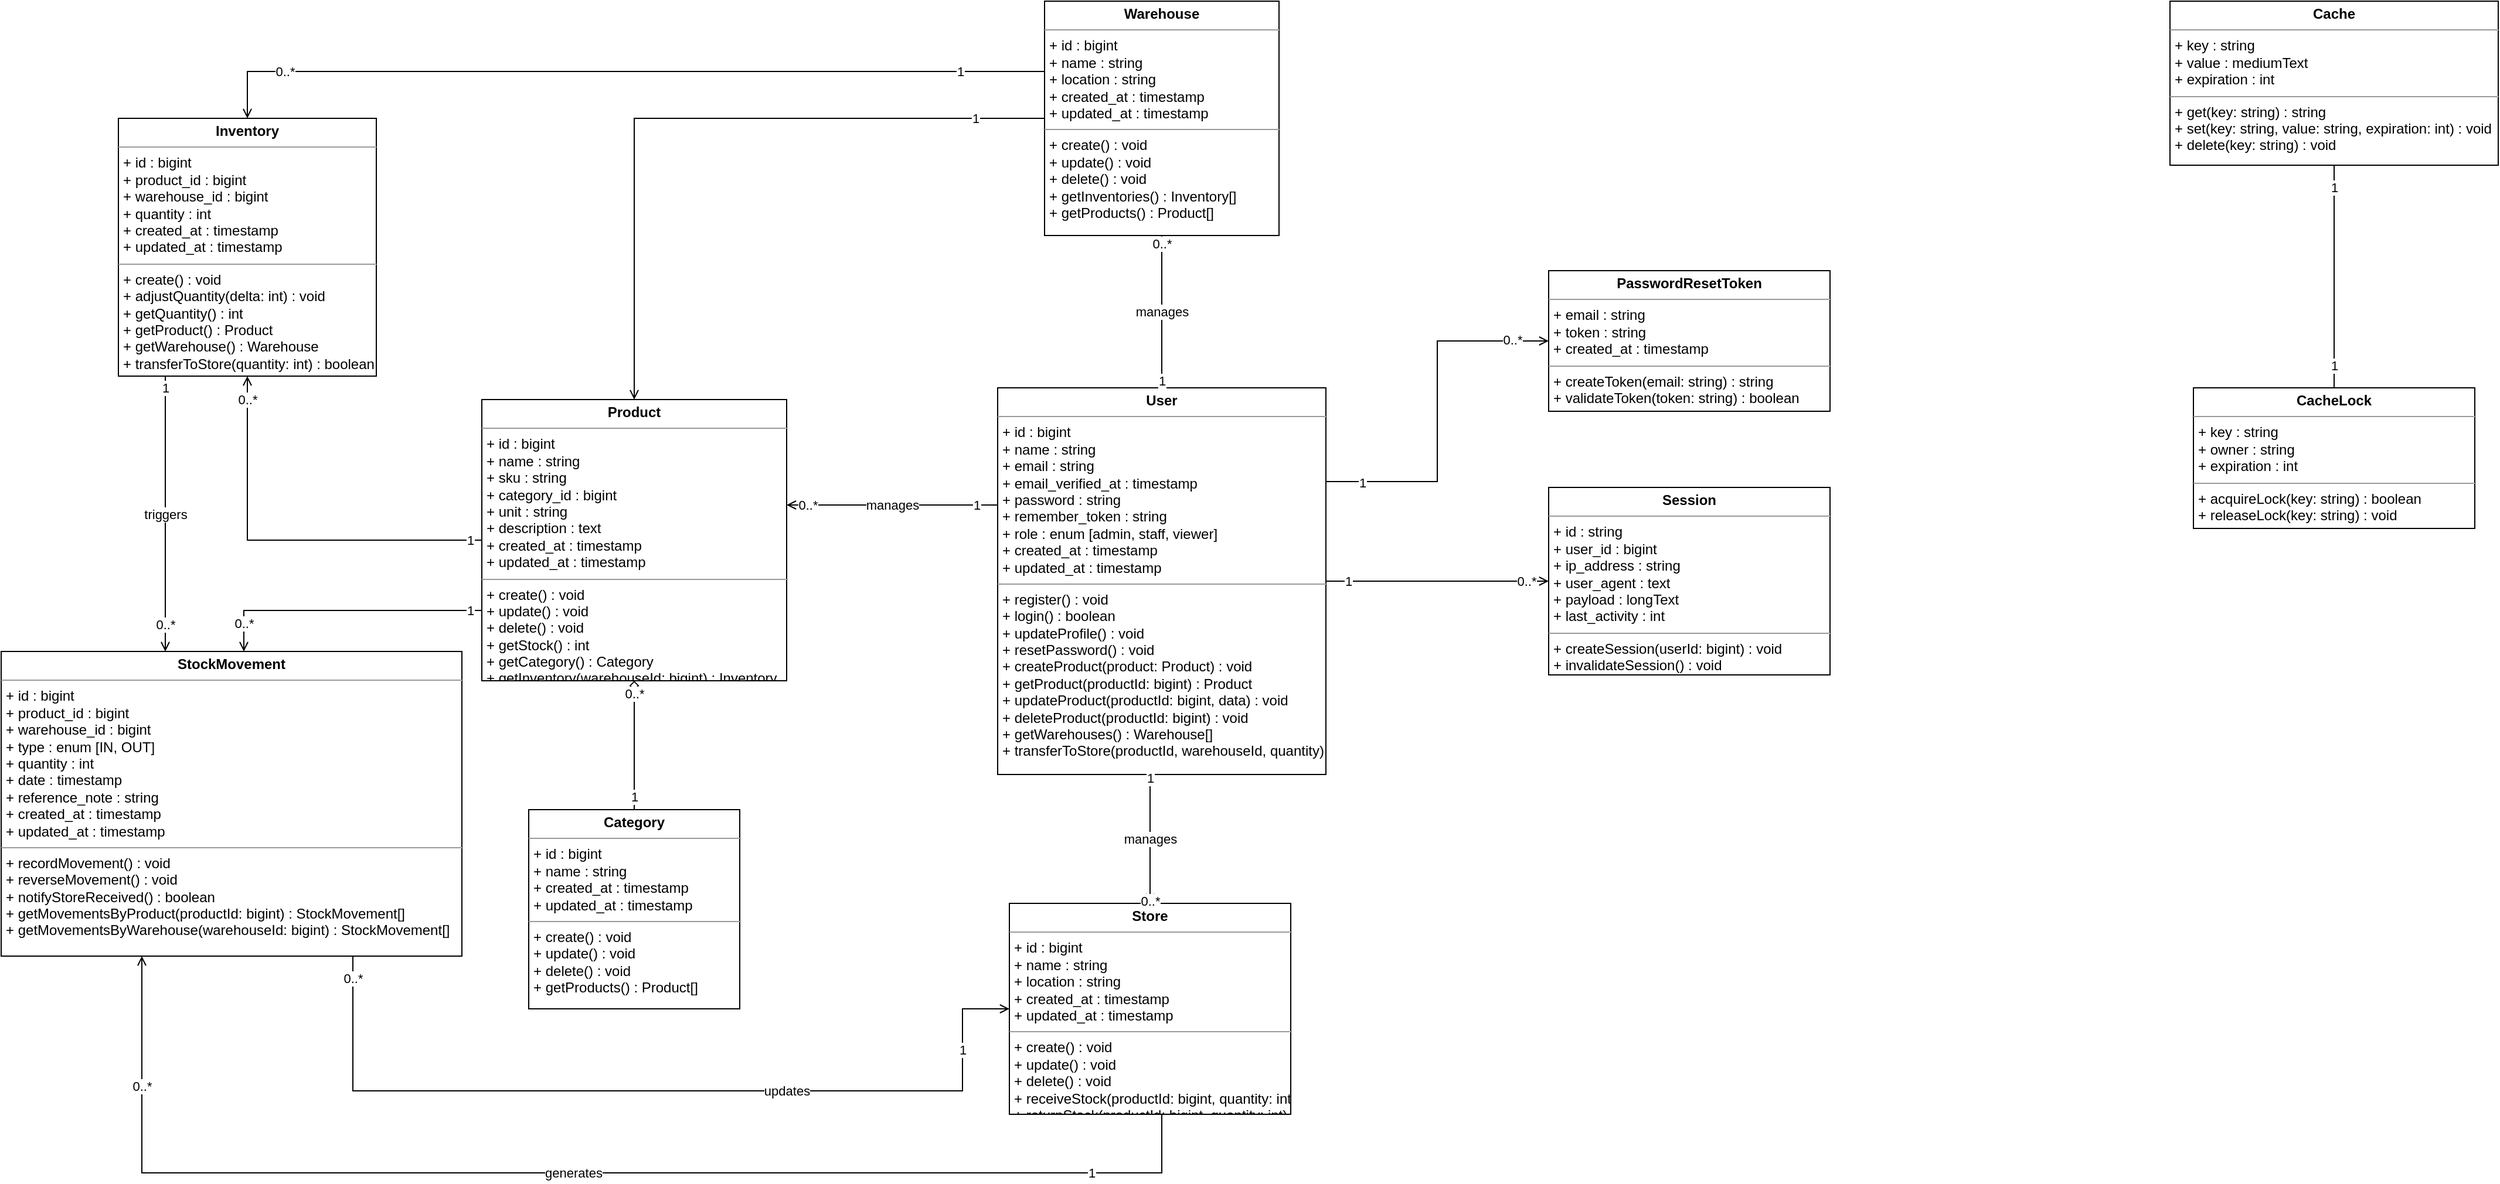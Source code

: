 <mxfile>
    <diagram id="C5RBs43oDa-KdzZeNtuy" name="Page-1">
        <mxGraphModel dx="1850" dy="541" grid="1" gridSize="10" guides="1" tooltips="1" connect="1" arrows="1" fold="1" page="1" pageScale="1" pageWidth="827" pageHeight="1169" math="0" shadow="0">
            <root>
                <mxCell id="0"/>
                <mxCell id="1" parent="0"/>
                <mxCell id="User" value="&lt;p style=&quot;margin:0px;margin-top:4px;text-align:center;&quot;&gt;&lt;b&gt;User&lt;/b&gt;&lt;/p&gt;&lt;hr size=&quot;1&quot;&gt;&lt;p style=&quot;margin:0px;margin-left:4px;&quot;&gt;+ id : bigint&lt;br&gt;+ name : string&lt;br&gt;+ email : string&lt;br&gt;+ email_verified_at : timestamp&lt;br&gt;+ password : string&lt;br&gt;+ remember_token : string&lt;br&gt;+ role : enum [admin, staff, viewer]&lt;br&gt;+ created_at : timestamp&lt;br&gt;+ updated_at : timestamp&lt;/p&gt;&lt;hr size=&quot;1&quot;&gt;&lt;p style=&quot;margin:0px;margin-left:4px;&quot;&gt;+ register() : void&lt;br&gt;+ login() : boolean&lt;br&gt;+ updateProfile() : void&lt;br&gt;+ resetPassword() : void&lt;br&gt;+ createProduct(product: Product) : void&lt;br&gt;+ getProduct(productId: bigint) : Product&lt;br&gt;+ updateProduct(productId: bigint, data) : void&lt;br&gt;+ deleteProduct(productId: bigint) : void&lt;br&gt;+ getWarehouses() : Warehouse[]&lt;br&gt;+ transferToStore(productId, warehouseId, quantity) : boolean&lt;/p&gt;" style="verticalAlign=top;align=left;overflow=fill;fontSize=12;fontFamily=Helvetica;html=1;" parent="1" vertex="1">
                    <mxGeometry x="80" y="360" width="280" height="330" as="geometry"/>
                </mxCell>
                <mxCell id="PasswordResetToken" value="&lt;p style=&quot;margin:0px;margin-top:4px;text-align:center;&quot;&gt;&lt;b&gt;PasswordResetToken&lt;/b&gt;&lt;/p&gt;&lt;hr size=&quot;1&quot;&gt;&lt;p style=&quot;margin:0px;margin-left:4px;&quot;&gt;+ email : string&lt;br&gt;+ token : string&lt;br&gt;+ created_at : timestamp&lt;/p&gt;&lt;hr size=&quot;1&quot;&gt;&lt;p style=&quot;margin:0px;margin-left:4px;&quot;&gt;+ createToken(email: string) : string&lt;br&gt;+ validateToken(token: string) : boolean&lt;/p&gt;" style="verticalAlign=top;align=left;overflow=fill;fontSize=12;fontFamily=Helvetica;html=1;" parent="1" vertex="1">
                    <mxGeometry x="550" y="260" width="240" height="120" as="geometry"/>
                </mxCell>
                <mxCell id="Session" value="&lt;p style=&quot;margin:0px;margin-top:4px;text-align:center;&quot;&gt;&lt;b&gt;Session&lt;/b&gt;&lt;/p&gt;&lt;hr size=&quot;1&quot;&gt;&lt;p style=&quot;margin:0px;margin-left:4px;&quot;&gt;+ id : string&lt;br&gt;+ user_id : bigint&lt;br&gt;+ ip_address : string&lt;br&gt;+ user_agent : text&lt;br&gt;+ payload : longText&lt;br&gt;+ last_activity : int&lt;/p&gt;&lt;hr size=&quot;1&quot;&gt;&lt;p style=&quot;margin:0px;margin-left:4px;&quot;&gt;+ createSession(userId: bigint) : void&lt;br&gt;+ invalidateSession() : void&lt;/p&gt;" style="verticalAlign=top;align=left;overflow=fill;fontSize=12;fontFamily=Helvetica;html=1;" parent="1" vertex="1">
                    <mxGeometry x="550" y="445" width="240" height="160" as="geometry"/>
                </mxCell>
                <mxCell id="Cache" value="&lt;p style=&quot;margin:0px;margin-top:4px;text-align:center;&quot;&gt;&lt;b&gt;Cache&lt;/b&gt;&lt;/p&gt;&lt;hr size=&quot;1&quot;&gt;&lt;p style=&quot;margin:0px;margin-left:4px;&quot;&gt;+ key : string&lt;br&gt;+ value : mediumText&lt;br&gt;+ expiration : int&lt;/p&gt;&lt;hr size=&quot;1&quot;&gt;&lt;p style=&quot;margin:0px;margin-left:4px;&quot;&gt;+ get(key: string) : string&lt;br&gt;+ set(key: string, value: string, expiration: int) : void&lt;br&gt;+ delete(key: string) : void&lt;/p&gt;" style="verticalAlign=top;align=left;overflow=fill;fontSize=12;fontFamily=Helvetica;html=1;" parent="1" vertex="1">
                    <mxGeometry x="1080" y="30" width="280" height="140" as="geometry"/>
                </mxCell>
                <mxCell id="CacheLock" value="&lt;p style=&quot;margin:0px;margin-top:4px;text-align:center;&quot;&gt;&lt;b&gt;CacheLock&lt;/b&gt;&lt;/p&gt;&lt;hr size=&quot;1&quot;&gt;&lt;p style=&quot;margin:0px;margin-left:4px;&quot;&gt;+ key : string&lt;br&gt;+ owner : string&lt;br&gt;+ expiration : int&lt;/p&gt;&lt;hr size=&quot;1&quot;&gt;&lt;p style=&quot;margin:0px;margin-left:4px;&quot;&gt;+ acquireLock(key: string) : boolean&lt;br&gt;+ releaseLock(key: string) : void&lt;/p&gt;" style="verticalAlign=top;align=left;overflow=fill;fontSize=12;fontFamily=Helvetica;html=1;" parent="1" vertex="1">
                    <mxGeometry x="1100" y="360" width="240" height="120" as="geometry"/>
                </mxCell>
                <mxCell id="Category" value="&lt;p style=&quot;margin:0px;margin-top:4px;text-align:center;&quot;&gt;&lt;b&gt;Category&lt;/b&gt;&lt;/p&gt;&lt;hr size=&quot;1&quot;&gt;&lt;p style=&quot;margin:0px;margin-left:4px;&quot;&gt;+ id : bigint&lt;br&gt;+ name : string&lt;br&gt;+ created_at : timestamp&lt;br&gt;+ updated_at : timestamp&lt;/p&gt;&lt;hr size=&quot;1&quot;&gt;&lt;p style=&quot;margin:0px;margin-left:4px;&quot;&gt;+ create() : void&lt;br&gt;+ update() : void&lt;br&gt;+ delete() : void&lt;br&gt;+ getProducts() : Product[]&lt;/p&gt;" style="verticalAlign=top;align=left;overflow=fill;fontSize=12;fontFamily=Helvetica;html=1;" parent="1" vertex="1">
                    <mxGeometry x="-320" y="720" width="180" height="170" as="geometry"/>
                </mxCell>
                <mxCell id="Warehouse" value="&lt;p style=&quot;margin:0px;margin-top:4px;text-align:center;&quot;&gt;&lt;b&gt;Warehouse&lt;/b&gt;&lt;/p&gt;&lt;hr size=&quot;1&quot;&gt;&lt;p style=&quot;margin:0px;margin-left:4px;&quot;&gt;+ id : bigint&lt;br&gt;+ name : string&lt;br&gt;+ location : string&lt;br&gt;+ created_at : timestamp&lt;br&gt;+ updated_at : timestamp&lt;/p&gt;&lt;hr size=&quot;1&quot;&gt;&lt;p style=&quot;margin:0px;margin-left:4px;&quot;&gt;+ create() : void&lt;br&gt;+ update() : void&lt;br&gt;+ delete() : void&lt;br&gt;+ getInventories() : Inventory[]&lt;br&gt;+ getProducts() : Product[]&lt;/p&gt;" style="verticalAlign=top;align=left;overflow=fill;fontSize=12;fontFamily=Helvetica;html=1;" parent="1" vertex="1">
                    <mxGeometry x="120" y="30" width="200" height="200" as="geometry"/>
                </mxCell>
                <mxCell id="Inventory" value="&lt;p style=&quot;margin:0px;margin-top:4px;text-align:center;&quot;&gt;&lt;b&gt;Inventory&lt;/b&gt;&lt;/p&gt;&lt;hr size=&quot;1&quot;&gt;&lt;p style=&quot;margin:0px;margin-left:4px;&quot;&gt;+ id : bigint&lt;br&gt;+ product_id : bigint&lt;br&gt;+ warehouse_id : bigint&lt;br&gt;+ quantity : int&lt;br&gt;+ created_at : timestamp&lt;br&gt;+ updated_at : timestamp&lt;/p&gt;&lt;hr size=&quot;1&quot;&gt;&lt;p style=&quot;margin:0px;margin-left:4px;&quot;&gt;+ create() : void&lt;br&gt;+ adjustQuantity(delta: int) : void&lt;br&gt;+ getQuantity() : int&lt;br&gt;+ getProduct() : Product&lt;br&gt;+ getWarehouse() : Warehouse&lt;br&gt;+ transferToStore(quantity: int) : boolean&lt;/p&gt;" style="verticalAlign=top;align=left;overflow=fill;fontSize=12;fontFamily=Helvetica;html=1;" parent="1" vertex="1">
                    <mxGeometry x="-670" y="130" width="220" height="220" as="geometry"/>
                </mxCell>
                <mxCell id="StockMovement" value="&lt;p style=&quot;margin:0px;margin-top:4px;text-align:center;&quot;&gt;&lt;b&gt;StockMovement&lt;/b&gt;&lt;/p&gt;&lt;hr size=&quot;1&quot;&gt;&lt;p style=&quot;margin:0px;margin-left:4px;&quot;&gt;+ id : bigint&lt;br&gt;+ product_id : bigint&lt;br&gt;+ warehouse_id : bigint&lt;br&gt;+ type : enum [IN, OUT]&lt;br&gt;+ quantity : int&lt;br&gt;+ date : timestamp&lt;br&gt;+ reference_note : string&lt;br&gt;+ created_at : timestamp&lt;br&gt;+ updated_at : timestamp&lt;/p&gt;&lt;hr size=&quot;1&quot;&gt;&lt;p style=&quot;margin:0px;margin-left:4px;&quot;&gt;+ recordMovement() : void&lt;br&gt;+ reverseMovement() : void&lt;br&gt;+ notifyStoreReceived() : boolean&lt;br&gt;+ getMovementsByProduct(productId: bigint) : StockMovement[]&lt;br&gt;+ getMovementsByWarehouse(warehouseId: bigint) : StockMovement[]&lt;/p&gt;" style="verticalAlign=top;align=left;overflow=fill;fontSize=12;fontFamily=Helvetica;html=1;" parent="1" vertex="1">
                    <mxGeometry x="-770" y="585" width="393" height="260" as="geometry"/>
                </mxCell>
                <mxCell id="Store" value="&lt;p style=&quot;margin:0px;margin-top:4px;text-align:center;&quot;&gt;&lt;b&gt;Store&lt;/b&gt;&lt;/p&gt;&lt;hr size=&quot;1&quot;&gt;&lt;p style=&quot;margin:0px;margin-left:4px;&quot;&gt;+ id : bigint&lt;br&gt;+ name : string&lt;br&gt;+ location : string&lt;br&gt;+ created_at : timestamp&lt;br&gt;+ updated_at : timestamp&lt;/p&gt;&lt;hr size=&quot;1&quot;&gt;&lt;p style=&quot;margin:0px;margin-left:4px;&quot;&gt;+ create() : void&lt;br&gt;+ update() : void&lt;br&gt;+ delete() : void&lt;br&gt;+ receiveStock(productId: bigint, quantity: int) : boolean&lt;br&gt;+ returnStock(productId: bigint, quantity: int) : boolean&lt;/p&gt;" style="verticalAlign=top;align=left;overflow=fill;fontSize=12;fontFamily=Helvetica;html=1;" parent="1" vertex="1">
                    <mxGeometry x="90" y="800" width="240" height="180" as="geometry"/>
                </mxCell>
                <mxCell id="User-PasswordReset" style="edgeStyle=orthogonalEdgeStyle;rounded=0;orthogonalLoop=1;jettySize=auto;html=1;endArrow=open;endFill=0;" parent="1" source="User" target="PasswordResetToken" edge="1">
                    <mxGeometry relative="1" as="geometry">
                        <Array as="points">
                            <mxPoint x="455" y="440"/>
                            <mxPoint x="455" y="320"/>
                        </Array>
                    </mxGeometry>
                </mxCell>
                <mxCell id="User-PasswordReset-Label" value="1" style="edgeLabel;html=1;align=center;verticalAlign=middle;resizable=0;points=[];" parent="User-PasswordReset" connectable="0" vertex="1">
                    <mxGeometry x="-0.8" y="-1" relative="1" as="geometry">
                        <mxPoint as="offset"/>
                    </mxGeometry>
                </mxCell>
                <mxCell id="User-PasswordReset-Label2" value="0..*" style="edgeLabel;html=1;align=center;verticalAlign=middle;resizable=0;points=[];" parent="User-PasswordReset" connectable="0" vertex="1">
                    <mxGeometry x="0.8" y="1" relative="1" as="geometry">
                        <mxPoint as="offset"/>
                    </mxGeometry>
                </mxCell>
                <mxCell id="User-Session" style="edgeStyle=orthogonalEdgeStyle;rounded=0;orthogonalLoop=1;jettySize=auto;html=1;endArrow=open;endFill=0;" parent="1" source="User" target="Session" edge="1">
                    <mxGeometry relative="1" as="geometry"/>
                </mxCell>
                <mxCell id="User-Session-Label" value="1" style="edgeLabel;html=1;align=center;verticalAlign=middle;resizable=0;points=[];" parent="User-Session" connectable="0" vertex="1">
                    <mxGeometry x="-0.8" relative="1" as="geometry">
                        <mxPoint as="offset"/>
                    </mxGeometry>
                </mxCell>
                <mxCell id="User-Session-Label2" value="0..*" style="edgeLabel;html=1;align=center;verticalAlign=middle;resizable=0;points=[];" parent="User-Session" connectable="0" vertex="1">
                    <mxGeometry x="0.8" relative="1" as="geometry">
                        <mxPoint as="offset"/>
                    </mxGeometry>
                </mxCell>
                <mxCell id="User-Product" style="edgeStyle=orthogonalEdgeStyle;rounded=0;orthogonalLoop=1;jettySize=auto;html=1;endArrow=open;endFill=0;" parent="1" source="User" target="Product" edge="1">
                    <mxGeometry relative="1" as="geometry">
                        <Array as="points">
                            <mxPoint y="460"/>
                            <mxPoint y="460"/>
                        </Array>
                    </mxGeometry>
                </mxCell>
                <mxCell id="User-Product-Label" value="1" style="edgeLabel;html=1;align=center;verticalAlign=middle;resizable=0;points=[];" parent="User-Product" connectable="0" vertex="1">
                    <mxGeometry x="-0.8" relative="1" as="geometry">
                        <mxPoint as="offset"/>
                    </mxGeometry>
                </mxCell>
                <mxCell id="User-Product-Label2" value="0..*" style="edgeLabel;html=1;align=center;verticalAlign=middle;resizable=0;points=[];" parent="User-Product" connectable="0" vertex="1">
                    <mxGeometry x="0.8" relative="1" as="geometry">
                        <mxPoint as="offset"/>
                    </mxGeometry>
                </mxCell>
                <mxCell id="User-Product-Label3" value="manages" style="edgeLabel;html=1;align=center;verticalAlign=middle;resizable=0;points=[];" parent="User-Product" connectable="0" vertex="1">
                    <mxGeometry relative="1" as="geometry">
                        <mxPoint as="offset"/>
                    </mxGeometry>
                </mxCell>
                <mxCell id="Category-Product" style="edgeStyle=orthogonalEdgeStyle;rounded=0;orthogonalLoop=1;jettySize=auto;html=1;endArrow=diamond;endFill=0;" parent="1" source="Category" target="Product" edge="1">
                    <mxGeometry relative="1" as="geometry"/>
                </mxCell>
                <mxCell id="Category-Product-Label" value="1" style="edgeLabel;html=1;align=center;verticalAlign=middle;resizable=0;points=[];" parent="Category-Product" connectable="0" vertex="1">
                    <mxGeometry x="-0.8" relative="1" as="geometry">
                        <mxPoint as="offset"/>
                    </mxGeometry>
                </mxCell>
                <mxCell id="Category-Product-Label2" value="0..*" style="edgeLabel;html=1;align=center;verticalAlign=middle;resizable=0;points=[];" parent="Category-Product" connectable="0" vertex="1">
                    <mxGeometry x="0.8" relative="1" as="geometry">
                        <mxPoint as="offset"/>
                    </mxGeometry>
                </mxCell>
                <mxCell id="Cache-CacheLock" style="edgeStyle=orthogonalEdgeStyle;rounded=0;orthogonalLoop=1;jettySize=auto;html=1;endArrow=none;endFill=0;" parent="1" source="Cache" target="CacheLock" edge="1">
                    <mxGeometry relative="1" as="geometry"/>
                </mxCell>
                <mxCell id="Cache-CacheLock-Label" value="1" style="edgeLabel;html=1;align=center;verticalAlign=middle;resizable=0;points=[];" parent="Cache-CacheLock" connectable="0" vertex="1">
                    <mxGeometry x="-0.8" relative="1" as="geometry">
                        <mxPoint as="offset"/>
                    </mxGeometry>
                </mxCell>
                <mxCell id="Cache-CacheLock-Label2" value="1" style="edgeLabel;html=1;align=center;verticalAlign=middle;resizable=0;points=[];" parent="Cache-CacheLock" connectable="0" vertex="1">
                    <mxGeometry x="0.8" relative="1" as="geometry">
                        <mxPoint as="offset"/>
                    </mxGeometry>
                </mxCell>
                <mxCell id="Product-Inventory" style="edgeStyle=orthogonalEdgeStyle;rounded=0;orthogonalLoop=1;jettySize=auto;html=1;endArrow=open;endFill=0;" parent="1" source="Product" target="Inventory" edge="1">
                    <mxGeometry relative="1" as="geometry"/>
                </mxCell>
                <mxCell id="Product-Inventory-Label" value="1" style="edgeLabel;html=1;align=center;verticalAlign=middle;resizable=0;points=[];" parent="Product-Inventory" connectable="0" vertex="1">
                    <mxGeometry x="-0.8" relative="1" as="geometry">
                        <mxPoint x="24" as="offset"/>
                    </mxGeometry>
                </mxCell>
                <mxCell id="Product-Inventory-Label2" value="0..*" style="edgeLabel;html=1;align=center;verticalAlign=middle;resizable=0;points=[];" parent="Product-Inventory" connectable="0" vertex="1">
                    <mxGeometry x="0.8" relative="1" as="geometry">
                        <mxPoint y="-14" as="offset"/>
                    </mxGeometry>
                </mxCell>
                <mxCell id="Product-StockMovement" style="edgeStyle=orthogonalEdgeStyle;rounded=0;orthogonalLoop=1;jettySize=auto;html=1;endArrow=open;endFill=0;" parent="1" source="Product" target="StockMovement" edge="1">
                    <mxGeometry relative="1" as="geometry">
                        <Array as="points">
                            <mxPoint x="-563" y="550"/>
                        </Array>
                    </mxGeometry>
                </mxCell>
                <mxCell id="Product-StockMovement-Label" value="1" style="edgeLabel;html=1;align=center;verticalAlign=middle;resizable=0;points=[];" parent="Product-StockMovement" connectable="0" vertex="1">
                    <mxGeometry x="-0.8" relative="1" as="geometry">
                        <mxPoint x="14" as="offset"/>
                    </mxGeometry>
                </mxCell>
                <mxCell id="Product-StockMovement-Label2" value="0..*" style="edgeLabel;html=1;align=center;verticalAlign=middle;resizable=0;points=[];" parent="Product-StockMovement" connectable="0" vertex="1">
                    <mxGeometry x="0.8" relative="1" as="geometry">
                        <mxPoint as="offset"/>
                    </mxGeometry>
                </mxCell>
                <mxCell id="Warehouse-Inventory" style="edgeStyle=orthogonalEdgeStyle;rounded=0;orthogonalLoop=1;jettySize=auto;html=1;endArrow=open;endFill=0;" parent="1" source="Warehouse" target="Inventory" edge="1">
                    <mxGeometry relative="1" as="geometry">
                        <Array as="points">
                            <mxPoint x="-560" y="90"/>
                        </Array>
                    </mxGeometry>
                </mxCell>
                <mxCell id="Warehouse-Inventory-Label" value="1" style="edgeLabel;html=1;align=center;verticalAlign=middle;resizable=0;points=[];" parent="Warehouse-Inventory" connectable="0" vertex="1">
                    <mxGeometry x="-0.8" relative="1" as="geometry">
                        <mxPoint as="offset"/>
                    </mxGeometry>
                </mxCell>
                <mxCell id="Warehouse-Inventory-Label2" value="0..*" style="edgeLabel;html=1;align=center;verticalAlign=middle;resizable=0;points=[];" parent="Warehouse-Inventory" connectable="0" vertex="1">
                    <mxGeometry x="0.8" relative="1" as="geometry">
                        <mxPoint as="offset"/>
                    </mxGeometry>
                </mxCell>
                <mxCell id="Store-StockMovement" style="edgeStyle=orthogonalEdgeStyle;rounded=0;orthogonalLoop=1;jettySize=auto;html=1;endArrow=open;endFill=0;" parent="1" source="Store" target="StockMovement" edge="1">
                    <mxGeometry relative="1" as="geometry">
                        <Array as="points">
                            <mxPoint x="220" y="1030"/>
                            <mxPoint x="-650" y="1030"/>
                        </Array>
                    </mxGeometry>
                </mxCell>
                <mxCell id="Store-StockMovement-Label" value="1" style="edgeLabel;html=1;align=center;verticalAlign=middle;resizable=0;points=[];" parent="Store-StockMovement" connectable="0" vertex="1">
                    <mxGeometry x="-0.8" relative="1" as="geometry">
                        <mxPoint as="offset"/>
                    </mxGeometry>
                </mxCell>
                <mxCell id="Store-StockMovement-Label2" value="0..*" style="edgeLabel;html=1;align=center;verticalAlign=middle;resizable=0;points=[];" parent="Store-StockMovement" connectable="0" vertex="1">
                    <mxGeometry x="0.8" relative="1" as="geometry">
                        <mxPoint as="offset"/>
                    </mxGeometry>
                </mxCell>
                <mxCell id="Store-StockMovement-Label3" value="generates" style="edgeLabel;html=1;align=center;verticalAlign=middle;resizable=0;points=[];" parent="Store-StockMovement" connectable="0" vertex="1">
                    <mxGeometry relative="1" as="geometry">
                        <mxPoint as="offset"/>
                    </mxGeometry>
                </mxCell>
                <mxCell id="Inventory-StockMovement" style="edgeStyle=orthogonalEdgeStyle;rounded=0;orthogonalLoop=1;jettySize=auto;html=1;endArrow=open;endFill=0;" parent="1" source="Inventory" target="StockMovement" edge="1">
                    <mxGeometry relative="1" as="geometry">
                        <Array as="points">
                            <mxPoint x="-630" y="450"/>
                            <mxPoint x="-630" y="450"/>
                        </Array>
                    </mxGeometry>
                </mxCell>
                <mxCell id="Inventory-StockMovement-Label" value="1" style="edgeLabel;html=1;align=center;verticalAlign=middle;resizable=0;points=[];" parent="Inventory-StockMovement" connectable="0" vertex="1">
                    <mxGeometry x="-0.8" relative="1" as="geometry">
                        <mxPoint y="-14" as="offset"/>
                    </mxGeometry>
                </mxCell>
                <mxCell id="Inventory-StockMovement-Label2" value="0..*" style="edgeLabel;html=1;align=center;verticalAlign=middle;resizable=0;points=[];" parent="Inventory-StockMovement" connectable="0" vertex="1">
                    <mxGeometry x="0.8" relative="1" as="geometry">
                        <mxPoint as="offset"/>
                    </mxGeometry>
                </mxCell>
                <mxCell id="Inventory-StockMovement-Label3" value="triggers" style="edgeLabel;html=1;align=center;verticalAlign=middle;resizable=0;points=[];" parent="Inventory-StockMovement" connectable="0" vertex="1">
                    <mxGeometry relative="1" as="geometry">
                        <mxPoint as="offset"/>
                    </mxGeometry>
                </mxCell>
                <mxCell id="User-Warehouse" style="edgeStyle=orthogonalEdgeStyle;rounded=0;orthogonalLoop=1;jettySize=auto;html=1;endArrow=open;endFill=0;" parent="1" source="User" target="Warehouse" edge="1">
                    <mxGeometry relative="1" as="geometry">
                        <Array as="points">
                            <mxPoint x="220" y="200"/>
                        </Array>
                    </mxGeometry>
                </mxCell>
                <mxCell id="User-Warehouse-Label" value="1" style="edgeLabel;html=1;align=center;verticalAlign=middle;resizable=0;points=[];" parent="User-Warehouse" connectable="0" vertex="1">
                    <mxGeometry x="-0.9" relative="1" as="geometry">
                        <mxPoint as="offset"/>
                    </mxGeometry>
                </mxCell>
                <mxCell id="User-Warehouse-Label2" value="0..*" style="edgeLabel;html=1;align=center;verticalAlign=middle;resizable=0;points=[];" parent="User-Warehouse" connectable="0" vertex="1">
                    <mxGeometry x="0.9" relative="1" as="geometry">
                        <mxPoint as="offset"/>
                    </mxGeometry>
                </mxCell>
                <mxCell id="User-Warehouse-Label3" value="manages" style="edgeLabel;html=1;align=center;verticalAlign=middle;resizable=0;points=[];" parent="User-Warehouse" connectable="0" vertex="1">
                    <mxGeometry relative="1" as="geometry">
                        <mxPoint as="offset"/>
                    </mxGeometry>
                </mxCell>
                <mxCell id="User-Store" style="edgeStyle=orthogonalEdgeStyle;rounded=0;orthogonalLoop=1;jettySize=auto;html=1;endArrow=open;endFill=0;" parent="1" source="User" target="Store" edge="1">
                    <mxGeometry relative="1" as="geometry">
                        <Array as="points">
                            <mxPoint x="210" y="730"/>
                            <mxPoint x="210" y="730"/>
                        </Array>
                    </mxGeometry>
                </mxCell>
                <mxCell id="User-Store-Label" value="1" style="edgeLabel;html=1;align=center;verticalAlign=middle;resizable=0;points=[];" parent="User-Store" connectable="0" vertex="1">
                    <mxGeometry x="-0.95" relative="1" as="geometry">
                        <mxPoint as="offset"/>
                    </mxGeometry>
                </mxCell>
                <mxCell id="User-Store-Label2" value="0..*" style="edgeLabel;html=1;align=center;verticalAlign=middle;resizable=0;points=[];" parent="User-Store" connectable="0" vertex="1">
                    <mxGeometry x="0.95" relative="1" as="geometry">
                        <mxPoint as="offset"/>
                    </mxGeometry>
                </mxCell>
                <mxCell id="User-Store-Label3" value="manages" style="edgeLabel;html=1;align=center;verticalAlign=middle;resizable=0;points=[];" parent="User-Store" connectable="0" vertex="1">
                    <mxGeometry relative="1" as="geometry">
                        <mxPoint as="offset"/>
                    </mxGeometry>
                </mxCell>
                <mxCell id="StockMovement-Store" style="edgeStyle=orthogonalEdgeStyle;rounded=0;orthogonalLoop=1;jettySize=auto;html=1;endArrow=open;endFill=0;" parent="1" source="StockMovement" target="Store" edge="1">
                    <mxGeometry relative="1" as="geometry">
                        <Array as="points">
                            <mxPoint x="-470" y="960"/>
                            <mxPoint x="50" y="960"/>
                            <mxPoint x="50" y="890"/>
                        </Array>
                    </mxGeometry>
                </mxCell>
                <mxCell id="StockMovement-Store-Label" value="0..*" style="edgeLabel;html=1;align=center;verticalAlign=middle;resizable=0;points=[];" parent="StockMovement-Store" connectable="0" vertex="1">
                    <mxGeometry x="-0.8" relative="1" as="geometry">
                        <mxPoint y="-56" as="offset"/>
                    </mxGeometry>
                </mxCell>
                <mxCell id="StockMovement-Store-Label2" value="1" style="edgeLabel;html=1;align=center;verticalAlign=middle;resizable=0;points=[];" parent="StockMovement-Store" connectable="0" vertex="1">
                    <mxGeometry x="0.8" relative="1" as="geometry">
                        <mxPoint as="offset"/>
                    </mxGeometry>
                </mxCell>
                <mxCell id="StockMovement-Store-Label3" value="updates" style="edgeLabel;html=1;align=center;verticalAlign=middle;resizable=0;points=[];" parent="StockMovement-Store" connectable="0" vertex="1">
                    <mxGeometry x="0.3" relative="1" as="geometry">
                        <mxPoint as="offset"/>
                    </mxGeometry>
                </mxCell>
                <mxCell id="2" value="" style="edgeStyle=orthogonalEdgeStyle;rounded=0;orthogonalLoop=1;jettySize=auto;html=1;endArrow=open;endFill=0;" edge="1" parent="1" source="Warehouse" target="Product">
                    <mxGeometry relative="1" as="geometry">
                        <Array as="points"/>
                        <mxPoint x="-90" y="300" as="sourcePoint"/>
                        <mxPoint x="-100" y="820" as="targetPoint"/>
                    </mxGeometry>
                </mxCell>
                <mxCell id="3" value="1" style="edgeLabel;html=1;align=center;verticalAlign=middle;resizable=0;points=[];" connectable="0" vertex="1" parent="2">
                    <mxGeometry x="-0.8" relative="1" as="geometry">
                        <mxPoint as="offset"/>
                    </mxGeometry>
                </mxCell>
                <mxCell id="Product" value="&lt;p style=&quot;margin:0px;margin-top:4px;text-align:center;&quot;&gt;&lt;b&gt;Product&lt;/b&gt;&lt;/p&gt;&lt;hr size=&quot;1&quot;&gt;&lt;p style=&quot;margin:0px;margin-left:4px;&quot;&gt;+ id : bigint&lt;br&gt;+ name : string&lt;br&gt;+ sku : string&lt;br&gt;+ category_id : bigint&lt;br&gt;+ unit : string&lt;br&gt;+ description : text&lt;br&gt;+ created_at : timestamp&lt;br&gt;+ updated_at : timestamp&lt;/p&gt;&lt;hr size=&quot;1&quot;&gt;&lt;p style=&quot;margin:0px;margin-left:4px;&quot;&gt;+ create() : void&lt;br&gt;+ update() : void&lt;br&gt;+ delete() : void&lt;br&gt;+ getStock() : int&lt;br&gt;+ getCategory() : Category&lt;br&gt;+ getInventory(warehouseId: bigint) : Inventory&lt;br&gt;+ getAllInventory() : Inventory[]&lt;/p&gt;" style="verticalAlign=top;align=left;overflow=fill;fontSize=12;fontFamily=Helvetica;html=1;" parent="1" vertex="1">
                    <mxGeometry x="-360" y="370" width="260" height="240" as="geometry"/>
                </mxCell>
            </root>
        </mxGraphModel>
    </diagram>
</mxfile>